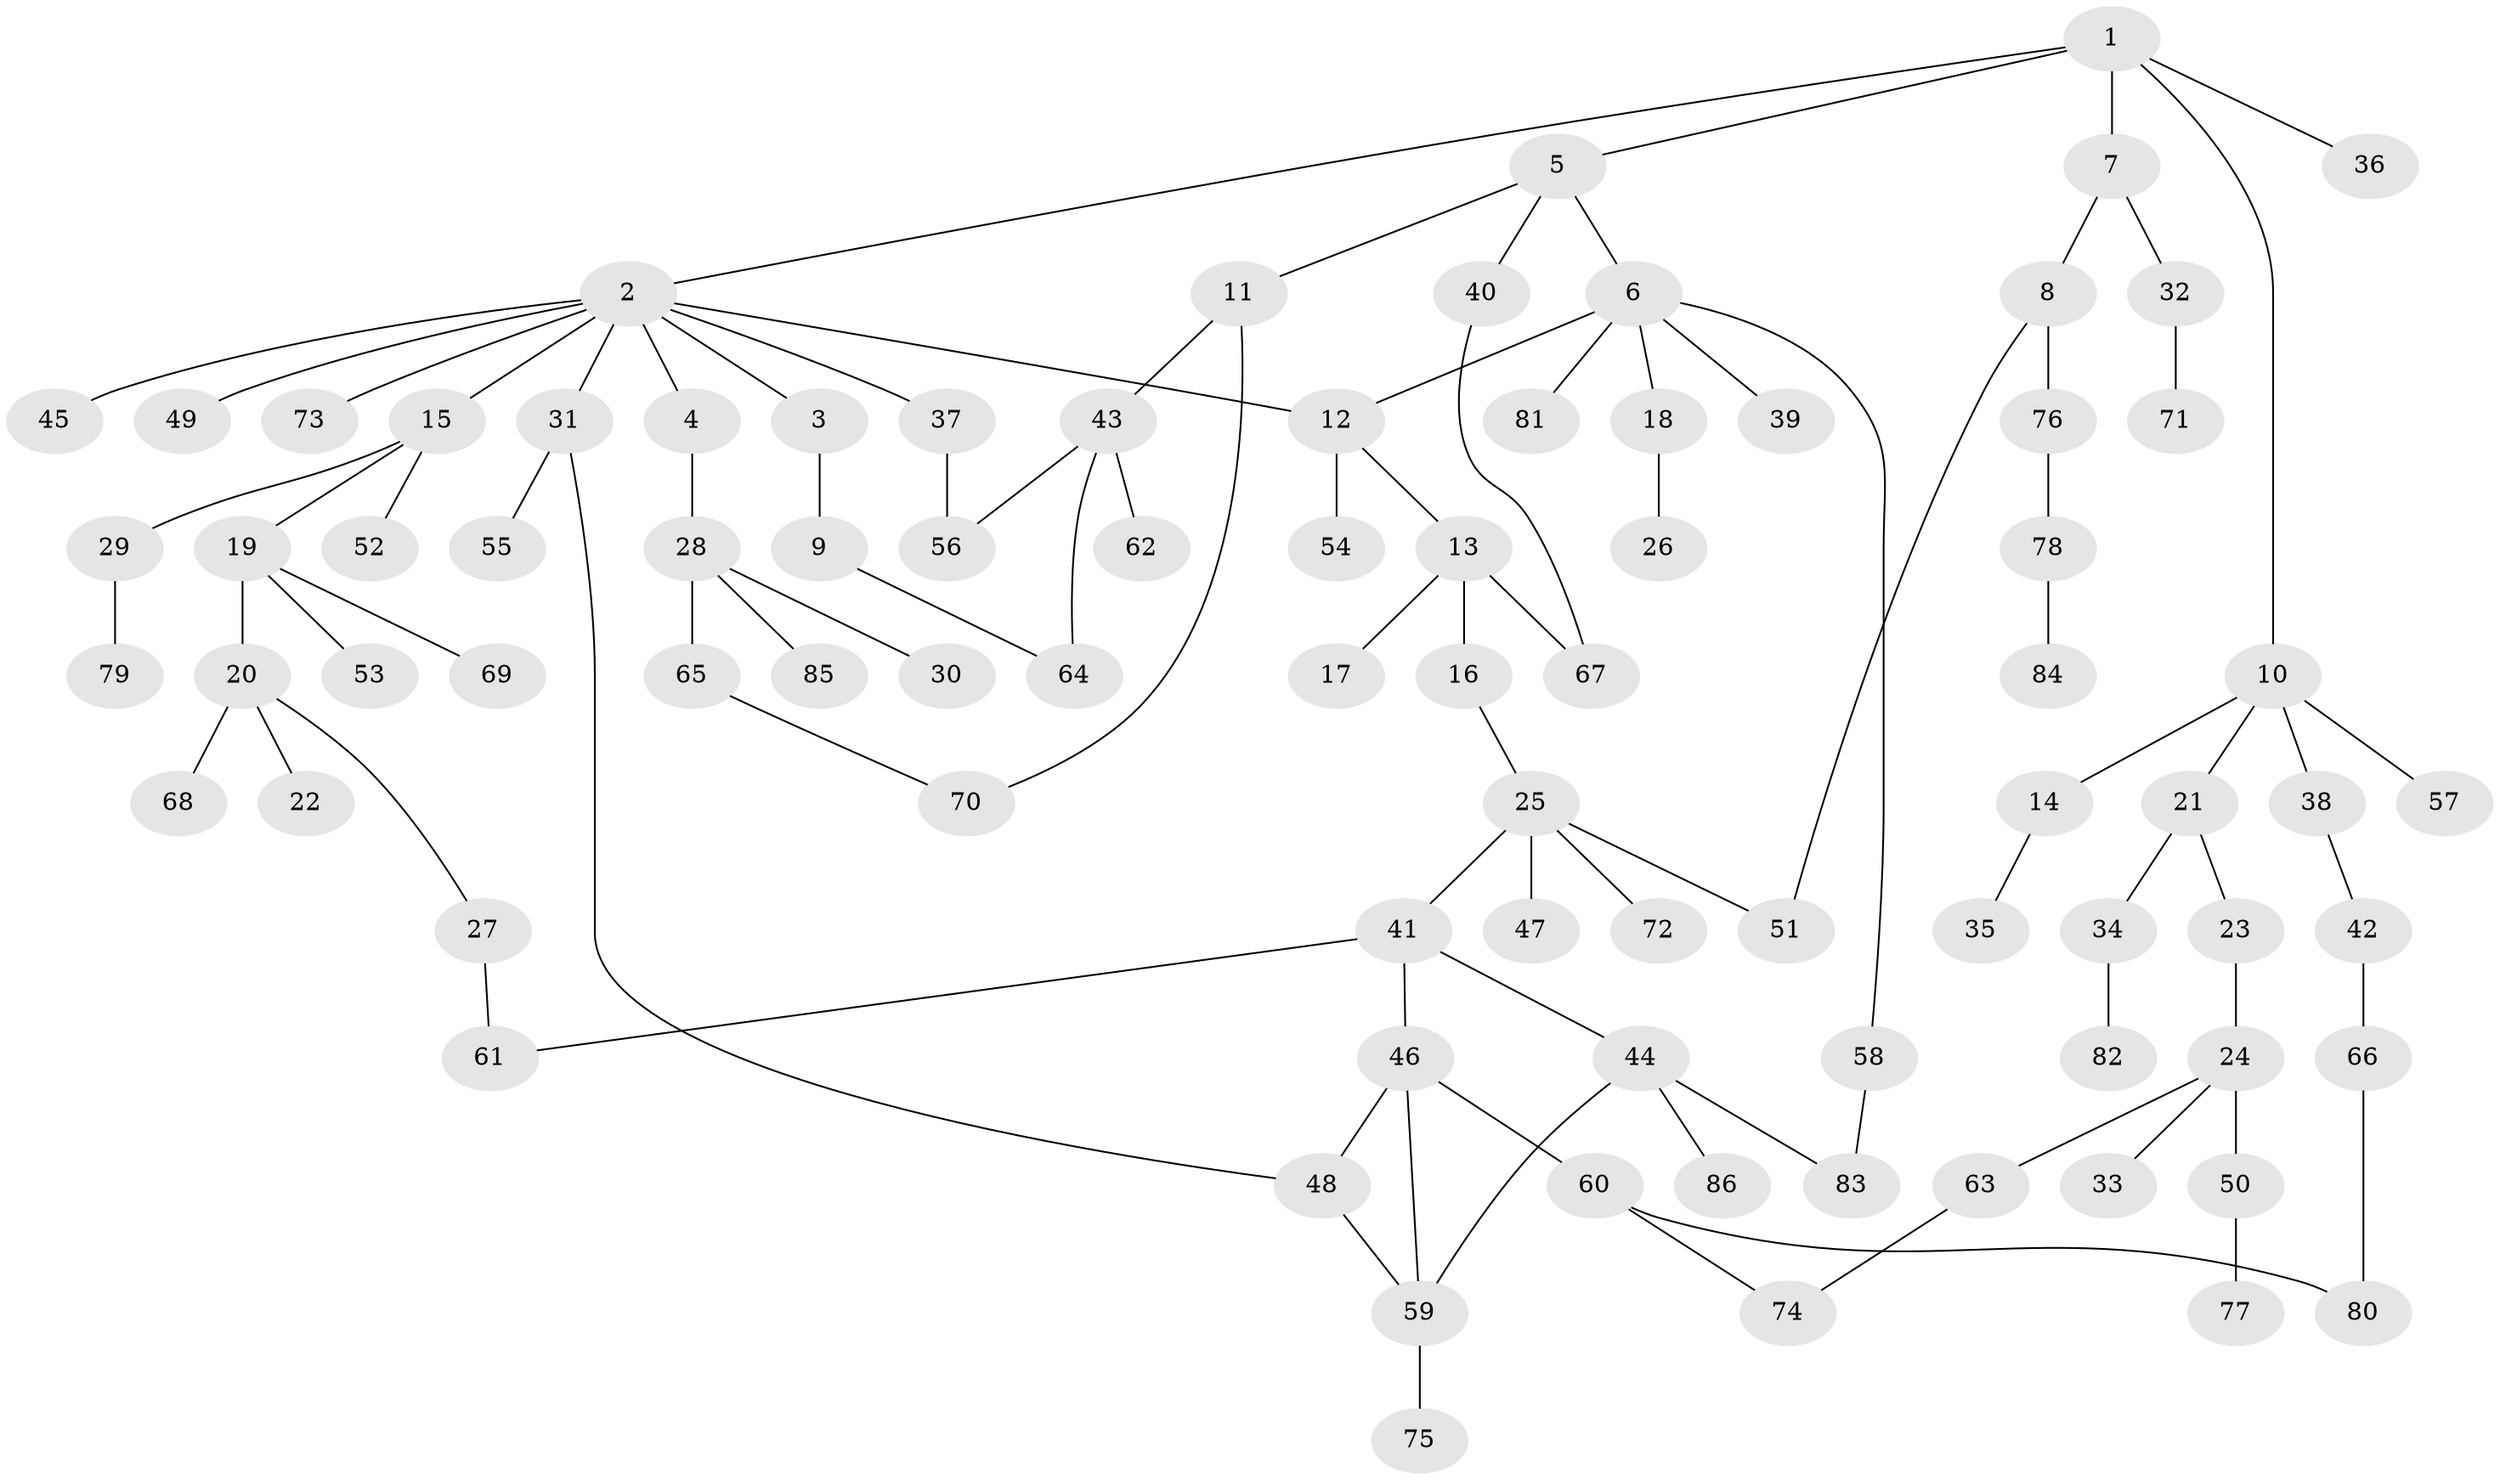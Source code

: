 // coarse degree distribution, {4: 0.1346153846153846, 9: 0.019230769230769232, 2: 0.3269230769230769, 5: 0.019230769230769232, 3: 0.23076923076923078, 1: 0.2692307692307692}
// Generated by graph-tools (version 1.1) at 2025/48/03/04/25 22:48:52]
// undirected, 86 vertices, 98 edges
graph export_dot {
  node [color=gray90,style=filled];
  1;
  2;
  3;
  4;
  5;
  6;
  7;
  8;
  9;
  10;
  11;
  12;
  13;
  14;
  15;
  16;
  17;
  18;
  19;
  20;
  21;
  22;
  23;
  24;
  25;
  26;
  27;
  28;
  29;
  30;
  31;
  32;
  33;
  34;
  35;
  36;
  37;
  38;
  39;
  40;
  41;
  42;
  43;
  44;
  45;
  46;
  47;
  48;
  49;
  50;
  51;
  52;
  53;
  54;
  55;
  56;
  57;
  58;
  59;
  60;
  61;
  62;
  63;
  64;
  65;
  66;
  67;
  68;
  69;
  70;
  71;
  72;
  73;
  74;
  75;
  76;
  77;
  78;
  79;
  80;
  81;
  82;
  83;
  84;
  85;
  86;
  1 -- 2;
  1 -- 5;
  1 -- 7;
  1 -- 10;
  1 -- 36;
  2 -- 3;
  2 -- 4;
  2 -- 12;
  2 -- 15;
  2 -- 31;
  2 -- 37;
  2 -- 45;
  2 -- 49;
  2 -- 73;
  3 -- 9;
  4 -- 28;
  5 -- 6;
  5 -- 11;
  5 -- 40;
  6 -- 18;
  6 -- 39;
  6 -- 58;
  6 -- 81;
  6 -- 12;
  7 -- 8;
  7 -- 32;
  8 -- 51;
  8 -- 76;
  9 -- 64;
  10 -- 14;
  10 -- 21;
  10 -- 38;
  10 -- 57;
  11 -- 43;
  11 -- 70;
  12 -- 13;
  12 -- 54;
  13 -- 16;
  13 -- 17;
  13 -- 67;
  14 -- 35;
  15 -- 19;
  15 -- 29;
  15 -- 52;
  16 -- 25;
  18 -- 26;
  19 -- 20;
  19 -- 53;
  19 -- 69;
  20 -- 22;
  20 -- 27;
  20 -- 68;
  21 -- 23;
  21 -- 34;
  23 -- 24;
  24 -- 33;
  24 -- 50;
  24 -- 63;
  25 -- 41;
  25 -- 47;
  25 -- 72;
  25 -- 51;
  27 -- 61;
  28 -- 30;
  28 -- 65;
  28 -- 85;
  29 -- 79;
  31 -- 55;
  31 -- 48;
  32 -- 71;
  34 -- 82;
  37 -- 56;
  38 -- 42;
  40 -- 67;
  41 -- 44;
  41 -- 46;
  41 -- 61;
  42 -- 66;
  43 -- 56;
  43 -- 62;
  43 -- 64;
  44 -- 83;
  44 -- 86;
  44 -- 59;
  46 -- 48;
  46 -- 59;
  46 -- 60;
  48 -- 59;
  50 -- 77;
  58 -- 83;
  59 -- 75;
  60 -- 74;
  60 -- 80;
  63 -- 74;
  65 -- 70;
  66 -- 80;
  76 -- 78;
  78 -- 84;
}
